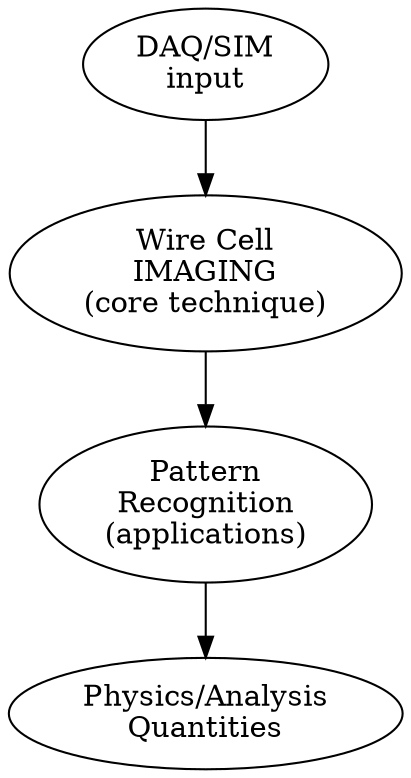 digraph "BigPic" {
	input[label="DAQ/SIM\ninput"];
	image[label="Wire Cell\nIMAGING\n(core technique)"];
	pattern[label="Pattern\nRecognition\n(applications)"];
	physics[label="Physics/Analysis\nQuantities"];

	input->image->pattern->physics;
}